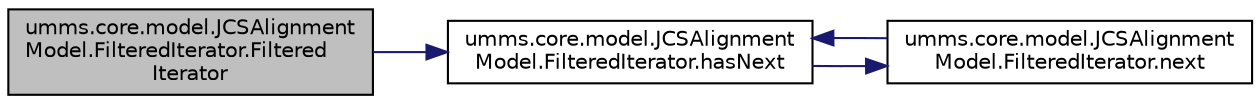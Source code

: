 digraph "umms.core.model.JCSAlignmentModel.FilteredIterator.FilteredIterator"
{
  edge [fontname="Helvetica",fontsize="10",labelfontname="Helvetica",labelfontsize="10"];
  node [fontname="Helvetica",fontsize="10",shape=record];
  rankdir="LR";
  Node1 [label="umms.core.model.JCSAlignment\lModel.FilteredIterator.Filtered\lIterator",height=0.2,width=0.4,color="black", fillcolor="grey75", style="filled" fontcolor="black"];
  Node1 -> Node2 [color="midnightblue",fontsize="10",style="solid"];
  Node2 [label="umms.core.model.JCSAlignment\lModel.FilteredIterator.hasNext",height=0.2,width=0.4,color="black", fillcolor="white", style="filled",URL="$classumms_1_1core_1_1model_1_1_j_c_s_alignment_model_1_1_filtered_iterator.html#ac7b5d4d17b77a32c444767fd37397388"];
  Node2 -> Node3 [color="midnightblue",fontsize="10",style="solid"];
  Node3 [label="umms.core.model.JCSAlignment\lModel.FilteredIterator.next",height=0.2,width=0.4,color="black", fillcolor="white", style="filled",URL="$classumms_1_1core_1_1model_1_1_j_c_s_alignment_model_1_1_filtered_iterator.html#a2b0774eae119ff618bb8fc5b576fdf1e"];
  Node3 -> Node2 [color="midnightblue",fontsize="10",style="solid"];
}
